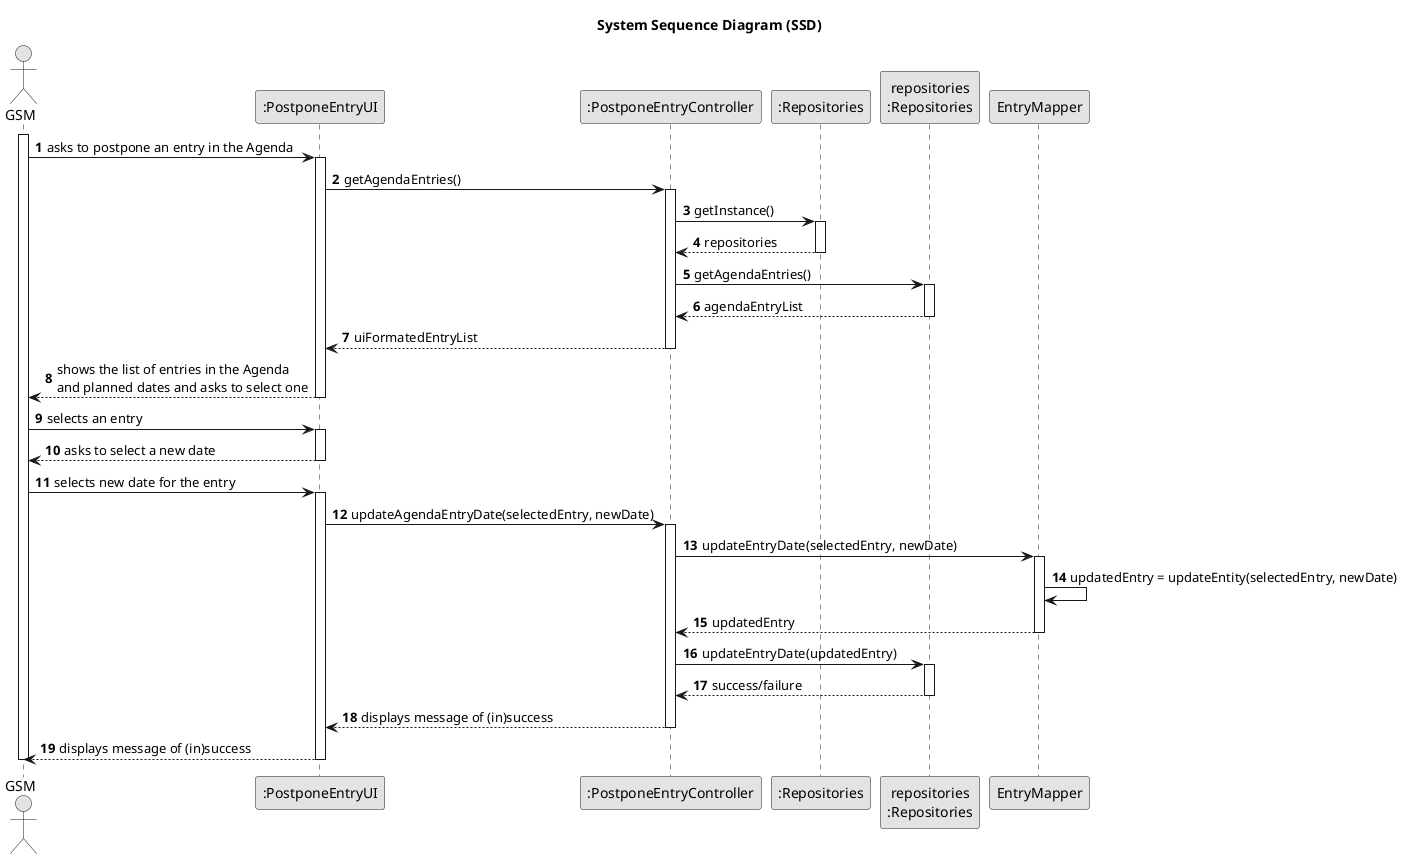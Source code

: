 @startuml
skinparam monochrome true
skinparam packageStyle rectangle
skinparam shadowing false

title System Sequence Diagram (SSD)

autonumber

actor "GSM" as Employee
participant ":PostponeEntryUI" as UI
participant ":PostponeEntryController" as CTRL
participant ":Repositories" as RepositorySingleton
participant "repositories\n:Repositories" as AgendaRepo

activate Employee

    Employee -> UI : asks to postpone an entry in the Agenda
    activate UI

        UI -> CTRL : getAgendaEntries()
        activate CTRL

            CTRL -> RepositorySingleton : getInstance()
            activate RepositorySingleton

                RepositorySingleton --> CTRL: repositories
            deactivate RepositorySingleton

            CTRL -> AgendaRepo : getAgendaEntries()
            activate AgendaRepo

                AgendaRepo --> CTRL : agendaEntryList
            deactivate AgendaRepo

            CTRL --> UI : uiFormatedEntryList
        deactivate CTRL

        UI --> Employee : shows the list of entries in the Agenda\nand planned dates and asks to select one
    deactivate UI

    Employee -> UI : selects an entry
    activate UI

        UI --> Employee : asks to select a new date
    deactivate UI

    Employee -> UI : selects new date for the entry
    activate UI

        UI -> CTRL : updateAgendaEntryDate(selectedEntry, newDate)
        activate CTRL

            CTRL -> "EntryMapper" : updateEntryDate(selectedEntry, newDate)
            activate "EntryMapper"

                "EntryMapper" -> "EntryMapper" : updatedEntry = updateEntity(selectedEntry, newDate)


            "EntryMapper" --> CTRL : updatedEntry
            deactivate "EntryMapper"

            CTRL -> AgendaRepo : updateEntryDate(updatedEntry)
            activate AgendaRepo

                AgendaRepo --> CTRL : success/failure
            deactivate AgendaRepo

            CTRL --> UI : displays message of (in)success
        deactivate CTRL

        UI --> Employee : displays message of (in)success
    deactivate UI

deactivate Employee

@enduml